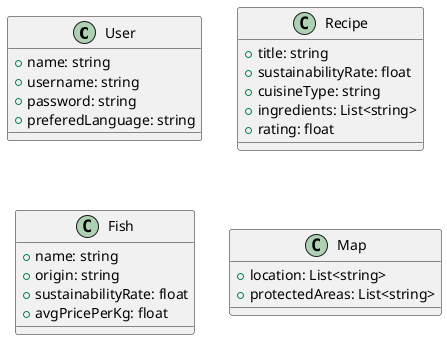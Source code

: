 @startuml domain modeling

class User {
    + name: string
    + username: string
    + password: string
    + preferedLanguage: string
}

class Recipe {
    + title: string
    + sustainabilityRate: float
    + cuisineType: string
    + ingredients: List<string>
    + rating: float
}

class Fish {
    + name: string
    + origin: string
    + sustainabilityRate: float
    + avgPricePerKg: float
}

class Map {
    + location: List<string>
    + protectedAreas: List<string>
}



@enduml